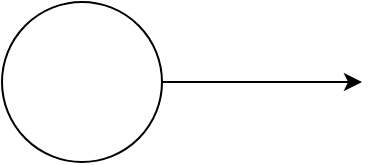 <mxfile version="13.10.4" type="device"><diagram id="W1f2or6J36vevVqXhMmt" name="Page-1"><mxGraphModel dx="1979" dy="1131" grid="1" gridSize="10" guides="1" tooltips="1" connect="1" arrows="1" fold="1" page="1" pageScale="1" pageWidth="827" pageHeight="1169" math="0" shadow="0"><root><mxCell id="0"/><mxCell id="1" parent="0"/><mxCell id="882VsC8Tw-8TSKciUBpe-1" value="" style="ellipse;whiteSpace=wrap;html=1;aspect=fixed;" vertex="1" parent="1"><mxGeometry x="110" y="140" width="80" height="80" as="geometry"/></mxCell><mxCell id="882VsC8Tw-8TSKciUBpe-2" value="" style="endArrow=classic;html=1;exitX=1;exitY=0.5;exitDx=0;exitDy=0;" edge="1" parent="1" source="882VsC8Tw-8TSKciUBpe-1"><mxGeometry width="50" height="50" relative="1" as="geometry"><mxPoint x="390" y="600" as="sourcePoint"/><mxPoint x="290" y="180" as="targetPoint"/></mxGeometry></mxCell></root></mxGraphModel></diagram></mxfile>